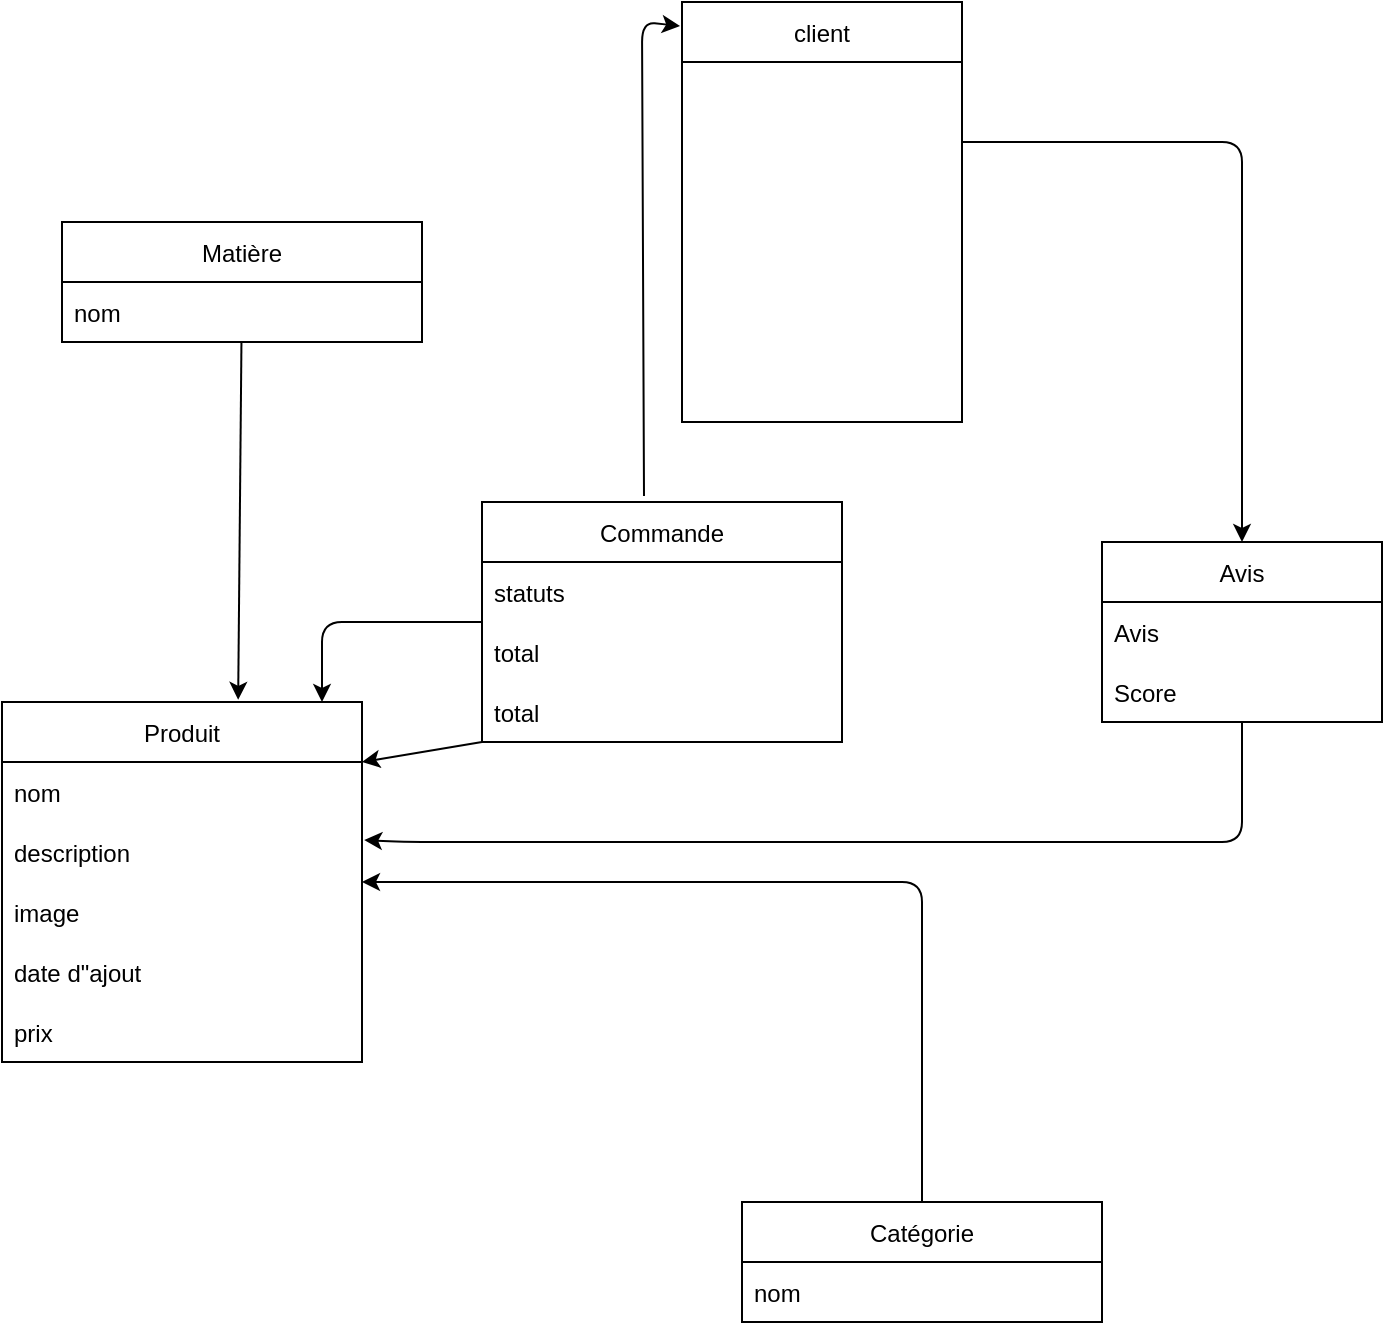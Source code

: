 <mxfile>
    <diagram id="7lfNE01voYW8om3e9C-l" name="MLD">
        <mxGraphModel dx="945" dy="563" grid="1" gridSize="10" guides="1" tooltips="1" connect="1" arrows="1" fold="1" page="1" pageScale="1" pageWidth="827" pageHeight="1169" math="0" shadow="0">
            <root>
                <mxCell id="0"/>
                <mxCell id="1" parent="0"/>
                <mxCell id="2" value="client" style="swimlane;fontStyle=0;childLayout=stackLayout;horizontal=1;startSize=30;horizontalStack=0;resizeParent=1;resizeParentMax=0;resizeLast=0;collapsible=1;marginBottom=0;" parent="1" vertex="1">
                    <mxGeometry x="460" y="90" width="140" height="210" as="geometry"/>
                </mxCell>
                <mxCell id="3" value="nom" style="text;strokeColor=none;fillColor=none;align=left;verticalAlign=middle;spacingLeft=4;spacingRight=4;overflow=hidden;points=[[0,0.5],[1,0.5]];portConstraint=eastwest;rotatable=0;fontColor=#FFFFFF;" parent="2" vertex="1">
                    <mxGeometry y="30" width="140" height="30" as="geometry"/>
                </mxCell>
                <mxCell id="31" value="prénom" style="text;strokeColor=none;fillColor=none;align=left;verticalAlign=middle;spacingLeft=4;spacingRight=4;overflow=hidden;points=[[0,0.5],[1,0.5]];portConstraint=eastwest;rotatable=0;fontColor=#FFFFFF;" parent="2" vertex="1">
                    <mxGeometry y="60" width="140" height="30" as="geometry"/>
                </mxCell>
                <mxCell id="32" value="pseudo" style="text;strokeColor=none;fillColor=none;align=left;verticalAlign=middle;spacingLeft=4;spacingRight=4;overflow=hidden;points=[[0,0.5],[1,0.5]];portConstraint=eastwest;rotatable=0;fontColor=#FFFFFF;" parent="2" vertex="1">
                    <mxGeometry y="90" width="140" height="30" as="geometry"/>
                </mxCell>
                <mxCell id="4" value="email" style="text;strokeColor=none;fillColor=none;align=left;verticalAlign=middle;spacingLeft=4;spacingRight=4;overflow=hidden;points=[[0,0.5],[1,0.5]];portConstraint=eastwest;rotatable=0;fontColor=#FFFFFF;" parent="2" vertex="1">
                    <mxGeometry y="120" width="140" height="30" as="geometry"/>
                </mxCell>
                <mxCell id="5" value="role" style="text;strokeColor=none;fillColor=none;align=left;verticalAlign=middle;spacingLeft=4;spacingRight=4;overflow=hidden;points=[[0,0.5],[1,0.5]];portConstraint=eastwest;rotatable=0;fontColor=#FFFFFF;" parent="2" vertex="1">
                    <mxGeometry y="150" width="140" height="30" as="geometry"/>
                </mxCell>
                <mxCell id="6" value="password" style="text;strokeColor=none;fillColor=none;align=left;verticalAlign=middle;spacingLeft=4;spacingRight=4;overflow=hidden;points=[[0,0.5],[1,0.5]];portConstraint=eastwest;rotatable=0;fontColor=#FFFFFF;" parent="2" vertex="1">
                    <mxGeometry y="180" width="140" height="30" as="geometry"/>
                </mxCell>
                <mxCell id="35" style="edgeStyle=none;html=1;entryX=1.006;entryY=0.3;entryDx=0;entryDy=0;entryPerimeter=0;" parent="1" source="7" target="25" edge="1">
                    <mxGeometry relative="1" as="geometry">
                        <Array as="points">
                            <mxPoint x="740" y="510"/>
                            <mxPoint x="320" y="510"/>
                        </Array>
                    </mxGeometry>
                </mxCell>
                <mxCell id="7" value="Avis" style="swimlane;fontStyle=0;childLayout=stackLayout;horizontal=1;startSize=30;horizontalStack=0;resizeParent=1;resizeParentMax=0;resizeLast=0;collapsible=1;marginBottom=0;" parent="1" vertex="1">
                    <mxGeometry x="670" y="360" width="140" height="90" as="geometry"/>
                </mxCell>
                <mxCell id="8" value="Avis" style="text;strokeColor=none;fillColor=none;align=left;verticalAlign=middle;spacingLeft=4;spacingRight=4;overflow=hidden;points=[[0,0.5],[1,0.5]];portConstraint=eastwest;rotatable=0;" parent="7" vertex="1">
                    <mxGeometry y="30" width="140" height="30" as="geometry"/>
                </mxCell>
                <mxCell id="30" value="Score" style="text;strokeColor=none;fillColor=none;align=left;verticalAlign=middle;spacingLeft=4;spacingRight=4;overflow=hidden;points=[[0,0.5],[1,0.5]];portConstraint=eastwest;rotatable=0;" parent="7" vertex="1">
                    <mxGeometry y="60" width="140" height="30" as="geometry"/>
                </mxCell>
                <mxCell id="9" value="Catégorie" style="swimlane;fontStyle=0;childLayout=stackLayout;horizontal=1;startSize=30;horizontalStack=0;resizeParent=1;resizeParentMax=0;resizeLast=0;collapsible=1;marginBottom=0;" parent="1" vertex="1">
                    <mxGeometry x="490" y="690" width="180" height="60" as="geometry"/>
                </mxCell>
                <mxCell id="10" value="nom" style="text;strokeColor=none;fillColor=none;align=left;verticalAlign=middle;spacingLeft=4;spacingRight=4;overflow=hidden;points=[[0,0.5],[1,0.5]];portConstraint=eastwest;rotatable=0;" parent="9" vertex="1">
                    <mxGeometry y="30" width="180" height="30" as="geometry"/>
                </mxCell>
                <mxCell id="38" style="edgeStyle=none;html=1;entryX=0.656;entryY=-0.006;entryDx=0;entryDy=0;entryPerimeter=0;" parent="1" source="16" target="23" edge="1">
                    <mxGeometry relative="1" as="geometry"/>
                </mxCell>
                <mxCell id="16" value="Matière" style="swimlane;fontStyle=0;childLayout=stackLayout;horizontal=1;startSize=30;horizontalStack=0;resizeParent=1;resizeParentMax=0;resizeLast=0;collapsible=1;marginBottom=0;" parent="1" vertex="1">
                    <mxGeometry x="150" y="200" width="180" height="60" as="geometry"/>
                </mxCell>
                <mxCell id="17" value="nom" style="text;strokeColor=none;fillColor=none;align=left;verticalAlign=middle;spacingLeft=4;spacingRight=4;overflow=hidden;points=[[0,0.5],[1,0.5]];portConstraint=eastwest;rotatable=0;" parent="16" vertex="1">
                    <mxGeometry y="30" width="180" height="30" as="geometry"/>
                </mxCell>
                <mxCell id="23" value="Produit" style="swimlane;fontStyle=0;childLayout=stackLayout;horizontal=1;startSize=30;horizontalStack=0;resizeParent=1;resizeParentMax=0;resizeLast=0;collapsible=1;marginBottom=0;" parent="1" vertex="1">
                    <mxGeometry x="120" y="440" width="180" height="180" as="geometry"/>
                </mxCell>
                <mxCell id="24" value="nom" style="text;strokeColor=none;fillColor=none;align=left;verticalAlign=middle;spacingLeft=4;spacingRight=4;overflow=hidden;points=[[0,0.5],[1,0.5]];portConstraint=eastwest;rotatable=0;" parent="23" vertex="1">
                    <mxGeometry y="30" width="180" height="30" as="geometry"/>
                </mxCell>
                <mxCell id="25" value="description" style="text;strokeColor=none;fillColor=none;align=left;verticalAlign=middle;spacingLeft=4;spacingRight=4;overflow=hidden;points=[[0,0.5],[1,0.5]];portConstraint=eastwest;rotatable=0;" parent="23" vertex="1">
                    <mxGeometry y="60" width="180" height="30" as="geometry"/>
                </mxCell>
                <mxCell id="26" value="image" style="text;strokeColor=none;fillColor=none;align=left;verticalAlign=middle;spacingLeft=4;spacingRight=4;overflow=hidden;points=[[0,0.5],[1,0.5]];portConstraint=eastwest;rotatable=0;" parent="23" vertex="1">
                    <mxGeometry y="90" width="180" height="30" as="geometry"/>
                </mxCell>
                <mxCell id="27" value="date d&quot;ajout" style="text;strokeColor=none;fillColor=none;align=left;verticalAlign=middle;spacingLeft=4;spacingRight=4;overflow=hidden;points=[[0,0.5],[1,0.5]];portConstraint=eastwest;rotatable=0;" parent="23" vertex="1">
                    <mxGeometry y="120" width="180" height="30" as="geometry"/>
                </mxCell>
                <mxCell id="28" value="prix" style="text;strokeColor=none;fillColor=none;align=left;verticalAlign=middle;spacingLeft=4;spacingRight=4;overflow=hidden;points=[[0,0.5],[1,0.5]];portConstraint=eastwest;rotatable=0;" parent="23" vertex="1">
                    <mxGeometry y="150" width="180" height="30" as="geometry"/>
                </mxCell>
                <mxCell id="34" style="edgeStyle=none;html=1;entryX=0.5;entryY=0;entryDx=0;entryDy=0;" parent="1" target="7" edge="1">
                    <mxGeometry relative="1" as="geometry">
                        <mxPoint x="600" y="160" as="sourcePoint"/>
                        <Array as="points">
                            <mxPoint x="740" y="160"/>
                        </Array>
                    </mxGeometry>
                </mxCell>
                <mxCell id="37" style="edgeStyle=none;html=1;exitX=0.5;exitY=0;exitDx=0;exitDy=0;" parent="1" source="9" target="23" edge="1">
                    <mxGeometry relative="1" as="geometry">
                        <Array as="points">
                            <mxPoint x="580" y="530"/>
                        </Array>
                    </mxGeometry>
                </mxCell>
                <mxCell id="44" style="edgeStyle=none;html=1;" edge="1" parent="1" source="40">
                    <mxGeometry relative="1" as="geometry">
                        <mxPoint x="280" y="440" as="targetPoint"/>
                        <Array as="points">
                            <mxPoint x="280" y="400"/>
                            <mxPoint x="280" y="440"/>
                        </Array>
                    </mxGeometry>
                </mxCell>
                <mxCell id="47" style="edgeStyle=none;html=1;entryX=-0.007;entryY=0.057;entryDx=0;entryDy=0;entryPerimeter=0;exitX=0.45;exitY=-0.025;exitDx=0;exitDy=0;exitPerimeter=0;" edge="1" parent="1" source="40" target="2">
                    <mxGeometry relative="1" as="geometry">
                        <mxPoint x="450" y="110" as="targetPoint"/>
                        <Array as="points">
                            <mxPoint x="440" y="100"/>
                        </Array>
                    </mxGeometry>
                </mxCell>
                <mxCell id="40" value="Commande" style="swimlane;fontStyle=0;childLayout=stackLayout;horizontal=1;startSize=30;horizontalStack=0;resizeParent=1;resizeParentMax=0;resizeLast=0;collapsible=1;marginBottom=0;" vertex="1" parent="1">
                    <mxGeometry x="360" y="340" width="180" height="120" as="geometry"/>
                </mxCell>
                <mxCell id="41" value="statuts" style="text;strokeColor=none;fillColor=none;align=left;verticalAlign=middle;spacingLeft=4;spacingRight=4;overflow=hidden;points=[[0,0.5],[1,0.5]];portConstraint=eastwest;rotatable=0;" vertex="1" parent="40">
                    <mxGeometry y="30" width="180" height="30" as="geometry"/>
                </mxCell>
                <mxCell id="42" value="total" style="text;strokeColor=none;fillColor=none;align=left;verticalAlign=middle;spacingLeft=4;spacingRight=4;overflow=hidden;points=[[0,0.5],[1,0.5]];portConstraint=eastwest;rotatable=0;" vertex="1" parent="40">
                    <mxGeometry y="60" width="180" height="30" as="geometry"/>
                </mxCell>
                <mxCell id="43" value="total" style="text;strokeColor=none;fillColor=none;align=left;verticalAlign=middle;spacingLeft=4;spacingRight=4;overflow=hidden;points=[[0,0.5],[1,0.5]];portConstraint=eastwest;rotatable=0;" vertex="1" parent="40">
                    <mxGeometry y="90" width="180" height="30" as="geometry"/>
                </mxCell>
                <mxCell id="45" value="" style="edgeStyle=none;html=1;" edge="1" parent="1" source="43" target="24">
                    <mxGeometry relative="1" as="geometry"/>
                </mxCell>
            </root>
        </mxGraphModel>
    </diagram>
    <diagram id="Ur_rXgIuicYlTe6fRJ9c" name="MCD">
        <mxGraphModel dx="945" dy="563" grid="1" gridSize="10" guides="1" tooltips="1" connect="1" arrows="1" fold="1" page="1" pageScale="1" pageWidth="827" pageHeight="1169" math="0" shadow="0">
            <root>
                <mxCell id="0"/>
                <mxCell id="1" parent="0"/>
                <mxCell id="a3YXoGlgs7i7HZxoH08--1" value="product" style="swimlane;fontStyle=0;childLayout=stackLayout;horizontal=1;startSize=30;horizontalStack=0;resizeParent=1;resizeParentMax=0;resizeLast=0;collapsible=1;marginBottom=0;fillColor=#dae8fc;strokeColor=#6c8ebf;gradientColor=#7ea6e0;fontColor=#000000;" parent="1" vertex="1">
                    <mxGeometry x="510" y="70" width="200" height="270" as="geometry"/>
                </mxCell>
                <mxCell id="a3YXoGlgs7i7HZxoH08--2" value="id INT     " style="text;strokeColor=#d6b656;fillColor=#fff2cc;align=left;verticalAlign=middle;spacingLeft=4;spacingRight=4;overflow=hidden;points=[[0,0.5],[1,0.5]];portConstraint=eastwest;rotatable=0;gradientColor=#ffd966;fontColor=#000000;" parent="a3YXoGlgs7i7HZxoH08--1" vertex="1">
                    <mxGeometry y="30" width="200" height="30" as="geometry"/>
                </mxCell>
                <mxCell id="a3YXoGlgs7i7HZxoH08--3" value="name ( VARCHAR 80)" style="text;strokeColor=none;fillColor=none;align=left;verticalAlign=middle;spacingLeft=4;spacingRight=4;overflow=hidden;points=[[0,0.5],[1,0.5]];portConstraint=eastwest;rotatable=0;" parent="a3YXoGlgs7i7HZxoH08--1" vertex="1">
                    <mxGeometry y="60" width="200" height="30" as="geometry"/>
                </mxCell>
                <mxCell id="a3YXoGlgs7i7HZxoH08--7" value="description (TEXT)" style="text;strokeColor=none;fillColor=none;align=left;verticalAlign=middle;spacingLeft=4;spacingRight=4;overflow=hidden;points=[[0,0.5],[1,0.5]];portConstraint=eastwest;rotatable=0;" parent="a3YXoGlgs7i7HZxoH08--1" vertex="1">
                    <mxGeometry y="90" width="200" height="30" as="geometry"/>
                </mxCell>
                <mxCell id="a3YXoGlgs7i7HZxoH08--4" value="picture (TEXT)" style="text;strokeColor=none;fillColor=none;align=left;verticalAlign=middle;spacingLeft=4;spacingRight=4;overflow=hidden;points=[[0,0.5],[1,0.5]];portConstraint=eastwest;rotatable=0;" parent="a3YXoGlgs7i7HZxoH08--1" vertex="1">
                    <mxGeometry y="120" width="200" height="30" as="geometry"/>
                </mxCell>
                <mxCell id="a3YXoGlgs7i7HZxoH08--5" value="upload_at (datetime)" style="text;strokeColor=none;fillColor=none;align=left;verticalAlign=middle;spacingLeft=4;spacingRight=4;overflow=hidden;points=[[0,0.5],[1,0.5]];portConstraint=eastwest;rotatable=0;" parent="a3YXoGlgs7i7HZxoH08--1" vertex="1">
                    <mxGeometry y="150" width="200" height="30" as="geometry"/>
                </mxCell>
                <mxCell id="a3YXoGlgs7i7HZxoH08--8" value="price (DOUBLE)" style="text;strokeColor=none;fillColor=none;align=left;verticalAlign=middle;spacingLeft=4;spacingRight=4;overflow=hidden;points=[[0,0.5],[1,0.5]];portConstraint=eastwest;rotatable=0;" parent="a3YXoGlgs7i7HZxoH08--1" vertex="1">
                    <mxGeometry y="180" width="200" height="30" as="geometry"/>
                </mxCell>
                <mxCell id="a3YXoGlgs7i7HZxoH08--9" value="category_id(FK)" style="text;strokeColor=#b85450;fillColor=#f8cecc;align=left;verticalAlign=middle;spacingLeft=4;spacingRight=4;overflow=hidden;points=[[0,0.5],[1,0.5]];portConstraint=eastwest;rotatable=0;gradientColor=#ea6b66;fontColor=#000000;" parent="a3YXoGlgs7i7HZxoH08--1" vertex="1">
                    <mxGeometry y="210" width="200" height="30" as="geometry"/>
                </mxCell>
                <mxCell id="a3YXoGlgs7i7HZxoH08--10" value="matter_id (FK)" style="text;strokeColor=#b85450;fillColor=#f8cecc;align=left;verticalAlign=middle;spacingLeft=4;spacingRight=4;overflow=hidden;points=[[0,0.5],[1,0.5]];portConstraint=eastwest;rotatable=0;gradientColor=#ea6b66;fontColor=#000000;" parent="a3YXoGlgs7i7HZxoH08--1" vertex="1">
                    <mxGeometry y="240" width="200" height="30" as="geometry"/>
                </mxCell>
                <mxCell id="a3YXoGlgs7i7HZxoH08--34" style="edgeStyle=orthogonalEdgeStyle;html=1;" parent="1" source="a3YXoGlgs7i7HZxoH08--11" target="a3YXoGlgs7i7HZxoH08--10" edge="1">
                    <mxGeometry relative="1" as="geometry"/>
                </mxCell>
                <mxCell id="a3YXoGlgs7i7HZxoH08--11" value="matter" style="swimlane;fontStyle=0;childLayout=stackLayout;horizontal=1;startSize=30;horizontalStack=0;resizeParent=1;resizeParentMax=0;resizeLast=0;collapsible=1;marginBottom=0;fillColor=#75BDE6;strokeColor=#368F99;gradientColor=#368F99;fontColor=#000000;" parent="1" vertex="1">
                    <mxGeometry x="750" y="430" width="140" height="90" as="geometry"/>
                </mxCell>
                <mxCell id="a3YXoGlgs7i7HZxoH08--12" value="id INT     " style="text;strokeColor=#d6b656;fillColor=#fff2cc;align=left;verticalAlign=middle;spacingLeft=4;spacingRight=4;overflow=hidden;points=[[0,0.5],[1,0.5]];portConstraint=eastwest;rotatable=0;gradientColor=#ffd966;fontColor=#000000;" parent="a3YXoGlgs7i7HZxoH08--11" vertex="1">
                    <mxGeometry y="30" width="140" height="30" as="geometry"/>
                </mxCell>
                <mxCell id="a3YXoGlgs7i7HZxoH08--13" value="name (VARCHAR 150 )" style="text;strokeColor=none;fillColor=none;align=left;verticalAlign=middle;spacingLeft=4;spacingRight=4;overflow=hidden;points=[[0,0.5],[1,0.5]];portConstraint=eastwest;rotatable=0;" parent="a3YXoGlgs7i7HZxoH08--11" vertex="1">
                    <mxGeometry y="60" width="140" height="30" as="geometry"/>
                </mxCell>
                <mxCell id="a3YXoGlgs7i7HZxoH08--14" value="category" style="swimlane;fontStyle=0;childLayout=stackLayout;horizontal=1;startSize=30;horizontalStack=0;resizeParent=1;resizeParentMax=0;resizeLast=0;collapsible=1;marginBottom=0;fillColor=#75BDE6;strokeColor=#368F99;gradientColor=#368F99;fontColor=#000000;" parent="1" vertex="1">
                    <mxGeometry x="630" y="550" width="140" height="90" as="geometry"/>
                </mxCell>
                <mxCell id="a3YXoGlgs7i7HZxoH08--15" value="id INT     " style="text;strokeColor=#d6b656;fillColor=#fff2cc;align=left;verticalAlign=middle;spacingLeft=4;spacingRight=4;overflow=hidden;points=[[0,0.5],[1,0.5]];portConstraint=eastwest;rotatable=0;gradientColor=#ffd966;fontColor=#000000;" parent="a3YXoGlgs7i7HZxoH08--14" vertex="1">
                    <mxGeometry y="30" width="140" height="30" as="geometry"/>
                </mxCell>
                <mxCell id="a3YXoGlgs7i7HZxoH08--16" value="name (VARCHAR 150 )" style="text;strokeColor=none;fillColor=none;align=left;verticalAlign=middle;spacingLeft=4;spacingRight=4;overflow=hidden;points=[[0,0.5],[1,0.5]];portConstraint=eastwest;rotatable=0;" parent="a3YXoGlgs7i7HZxoH08--14" vertex="1">
                    <mxGeometry y="60" width="140" height="30" as="geometry"/>
                </mxCell>
                <mxCell id="a3YXoGlgs7i7HZxoH08--17" value="user" style="swimlane;fontStyle=0;childLayout=stackLayout;horizontal=1;startSize=30;horizontalStack=0;resizeParent=1;resizeParentMax=0;resizeLast=0;collapsible=1;marginBottom=0;fillColor=#d5e8d4;gradientColor=#97d077;strokeColor=#82b366;fontColor=#000000;" parent="1" vertex="1">
                    <mxGeometry x="60" y="440" width="170" height="210" as="geometry"/>
                </mxCell>
                <mxCell id="a3YXoGlgs7i7HZxoH08--18" value="id (INT)" style="text;strokeColor=#d6b656;fillColor=#fff2cc;align=left;verticalAlign=middle;spacingLeft=4;spacingRight=4;overflow=hidden;points=[[0,0.5],[1,0.5]];portConstraint=eastwest;rotatable=0;gradientColor=#ffd966;fontColor=#000000;" parent="a3YXoGlgs7i7HZxoH08--17" vertex="1">
                    <mxGeometry y="30" width="170" height="30" as="geometry"/>
                </mxCell>
                <mxCell id="a3YXoGlgs7i7HZxoH08--20" value="email (VARCHAR 180)" style="text;strokeColor=none;fillColor=none;align=left;verticalAlign=middle;spacingLeft=4;spacingRight=4;overflow=hidden;points=[[0,0.5],[1,0.5]];portConstraint=eastwest;rotatable=0;" parent="a3YXoGlgs7i7HZxoH08--17" vertex="1">
                    <mxGeometry y="60" width="170" height="30" as="geometry"/>
                </mxCell>
                <mxCell id="a3YXoGlgs7i7HZxoH08--22" value="password (VARCHAR 255)" style="text;strokeColor=none;fillColor=none;align=left;verticalAlign=middle;spacingLeft=4;spacingRight=4;overflow=hidden;points=[[0,0.5],[1,0.5]];portConstraint=eastwest;rotatable=0;" parent="a3YXoGlgs7i7HZxoH08--17" vertex="1">
                    <mxGeometry y="90" width="170" height="30" as="geometry"/>
                </mxCell>
                <mxCell id="a3YXoGlgs7i7HZxoH08--19" value="firstname (VARCHAR 80)" style="text;strokeColor=none;fillColor=none;align=left;verticalAlign=middle;spacingLeft=4;spacingRight=4;overflow=hidden;points=[[0,0.5],[1,0.5]];portConstraint=eastwest;rotatable=0;" parent="a3YXoGlgs7i7HZxoH08--17" vertex="1">
                    <mxGeometry y="120" width="170" height="30" as="geometry"/>
                </mxCell>
                <mxCell id="a3YXoGlgs7i7HZxoH08--30" value="lastname (VARCHAR 80)" style="text;strokeColor=none;fillColor=none;align=left;verticalAlign=middle;spacingLeft=4;spacingRight=4;overflow=hidden;points=[[0,0.5],[1,0.5]];portConstraint=eastwest;rotatable=0;" parent="a3YXoGlgs7i7HZxoH08--17" vertex="1">
                    <mxGeometry y="150" width="170" height="30" as="geometry"/>
                </mxCell>
                <mxCell id="a3YXoGlgs7i7HZxoH08--21" value="role" style="text;strokeColor=none;fillColor=none;align=left;verticalAlign=middle;spacingLeft=4;spacingRight=4;overflow=hidden;points=[[0,0.5],[1,0.5]];portConstraint=eastwest;rotatable=0;" parent="a3YXoGlgs7i7HZxoH08--17" vertex="1">
                    <mxGeometry y="180" width="170" height="30" as="geometry"/>
                </mxCell>
                <mxCell id="a3YXoGlgs7i7HZxoH08--24" value="opinion" style="swimlane;fontStyle=0;childLayout=stackLayout;horizontal=1;startSize=30;horizontalStack=0;resizeParent=1;resizeParentMax=0;resizeLast=0;collapsible=1;marginBottom=0;fillColor=#e6d0de;gradientColor=#d5739d;strokeColor=#996185;fontColor=#000000;" parent="1" vertex="1">
                    <mxGeometry x="50" y="20" width="140" height="150" as="geometry"/>
                </mxCell>
                <mxCell id="a3YXoGlgs7i7HZxoH08--25" value="id [INT]" style="text;strokeColor=#d6b656;fillColor=#fff2cc;align=left;verticalAlign=middle;spacingLeft=4;spacingRight=4;overflow=hidden;points=[[0,0.5],[1,0.5]];portConstraint=eastwest;rotatable=0;gradientColor=#ffd966;fontColor=#000000;" parent="a3YXoGlgs7i7HZxoH08--24" vertex="1">
                    <mxGeometry y="30" width="140" height="30" as="geometry"/>
                </mxCell>
                <mxCell id="a3YXoGlgs7i7HZxoH08--26" value="avis (TEXT)" style="text;strokeColor=none;fillColor=none;align=left;verticalAlign=middle;spacingLeft=4;spacingRight=4;overflow=hidden;points=[[0,0.5],[1,0.5]];portConstraint=eastwest;rotatable=0;" parent="a3YXoGlgs7i7HZxoH08--24" vertex="1">
                    <mxGeometry y="60" width="140" height="30" as="geometry"/>
                </mxCell>
                <mxCell id="a3YXoGlgs7i7HZxoH08--29" value="score (INT)" style="text;strokeColor=none;fillColor=none;align=left;verticalAlign=middle;spacingLeft=4;spacingRight=4;overflow=hidden;points=[[0,0.5],[1,0.5]];portConstraint=eastwest;rotatable=0;" parent="a3YXoGlgs7i7HZxoH08--24" vertex="1">
                    <mxGeometry y="90" width="140" height="30" as="geometry"/>
                </mxCell>
                <mxCell id="a3YXoGlgs7i7HZxoH08--27" value="product_id(FK)" style="text;strokeColor=#b85450;fillColor=#f8cecc;align=left;verticalAlign=middle;spacingLeft=4;spacingRight=4;overflow=hidden;points=[[0,0.5],[1,0.5]];portConstraint=eastwest;rotatable=0;gradientColor=#ea6b66;fontColor=#000000;" parent="a3YXoGlgs7i7HZxoH08--24" vertex="1">
                    <mxGeometry y="120" width="140" height="30" as="geometry"/>
                </mxCell>
                <mxCell id="a3YXoGlgs7i7HZxoH08--33" style="edgeStyle=orthogonalEdgeStyle;html=1;" parent="1" source="a3YXoGlgs7i7HZxoH08--2" target="a3YXoGlgs7i7HZxoH08--27" edge="1">
                    <mxGeometry relative="1" as="geometry"/>
                </mxCell>
                <mxCell id="a3YXoGlgs7i7HZxoH08--35" style="edgeStyle=orthogonalEdgeStyle;html=1;entryX=0;entryY=0.5;entryDx=0;entryDy=0;" parent="1" source="a3YXoGlgs7i7HZxoH08--15" target="a3YXoGlgs7i7HZxoH08--9" edge="1">
                    <mxGeometry relative="1" as="geometry"/>
                </mxCell>
                <mxCell id="Bu4LTjFMbxjWm_pmZzvQ-7" style="edgeStyle=none;html=1;exitX=0.449;exitY=1.167;exitDx=0;exitDy=0;exitPerimeter=0;" edge="1" parent="1" source="Bu4LTjFMbxjWm_pmZzvQ-6">
                    <mxGeometry relative="1" as="geometry">
                        <mxPoint x="230" y="480" as="targetPoint"/>
                        <Array as="points">
                            <mxPoint x="360" y="480"/>
                        </Array>
                    </mxGeometry>
                </mxCell>
                <mxCell id="Bu4LTjFMbxjWm_pmZzvQ-1" value="order" style="swimlane;fontStyle=0;childLayout=stackLayout;horizontal=1;startSize=30;horizontalStack=0;resizeParent=1;resizeParentMax=0;resizeLast=0;collapsible=1;marginBottom=0;fillColor=#e6d0de;gradientColor=#d5739d;strokeColor=#996185;fontColor=#000000;" vertex="1" parent="1">
                    <mxGeometry x="290" y="240" width="156" height="180" as="geometry"/>
                </mxCell>
                <mxCell id="Bu4LTjFMbxjWm_pmZzvQ-2" value="id [INT]" style="text;strokeColor=#d6b656;fillColor=#fff2cc;align=left;verticalAlign=middle;spacingLeft=4;spacingRight=4;overflow=hidden;points=[[0,0.5],[1,0.5]];portConstraint=eastwest;rotatable=0;gradientColor=#ffd966;fontColor=#000000;" vertex="1" parent="Bu4LTjFMbxjWm_pmZzvQ-1">
                    <mxGeometry y="30" width="156" height="30" as="geometry"/>
                </mxCell>
                <mxCell id="Bu4LTjFMbxjWm_pmZzvQ-3" value="status (VARCHARD 255)" style="text;strokeColor=none;fillColor=none;align=left;verticalAlign=middle;spacingLeft=4;spacingRight=4;overflow=hidden;points=[[0,0.5],[1,0.5]];portConstraint=eastwest;rotatable=0;" vertex="1" parent="Bu4LTjFMbxjWm_pmZzvQ-1">
                    <mxGeometry y="60" width="156" height="30" as="geometry"/>
                </mxCell>
                <mxCell id="Bu4LTjFMbxjWm_pmZzvQ-4" value="total (INT)" style="text;strokeColor=none;fillColor=none;align=left;verticalAlign=middle;spacingLeft=4;spacingRight=4;overflow=hidden;points=[[0,0.5],[1,0.5]];portConstraint=eastwest;rotatable=0;" vertex="1" parent="Bu4LTjFMbxjWm_pmZzvQ-1">
                    <mxGeometry y="90" width="156" height="30" as="geometry"/>
                </mxCell>
                <mxCell id="Bu4LTjFMbxjWm_pmZzvQ-5" value="product_id(FK)" style="text;strokeColor=#b85450;fillColor=#f8cecc;align=left;verticalAlign=middle;spacingLeft=4;spacingRight=4;overflow=hidden;points=[[0,0.5],[1,0.5]];portConstraint=eastwest;rotatable=0;gradientColor=#ea6b66;fontColor=#000000;" vertex="1" parent="Bu4LTjFMbxjWm_pmZzvQ-1">
                    <mxGeometry y="120" width="156" height="30" as="geometry"/>
                </mxCell>
                <mxCell id="Bu4LTjFMbxjWm_pmZzvQ-6" value="user_id(FK)" style="text;strokeColor=#b85450;fillColor=#f8cecc;align=left;verticalAlign=middle;spacingLeft=4;spacingRight=4;overflow=hidden;points=[[0,0.5],[1,0.5]];portConstraint=eastwest;rotatable=0;gradientColor=#ea6b66;fontColor=#000000;" vertex="1" parent="Bu4LTjFMbxjWm_pmZzvQ-1">
                    <mxGeometry y="150" width="156" height="30" as="geometry"/>
                </mxCell>
                <mxCell id="Bu4LTjFMbxjWm_pmZzvQ-8" style="edgeStyle=none;html=1;entryX=-0.02;entryY=0.767;entryDx=0;entryDy=0;entryPerimeter=0;" edge="1" parent="1" source="Bu4LTjFMbxjWm_pmZzvQ-5" target="a3YXoGlgs7i7HZxoH08--2">
                    <mxGeometry relative="1" as="geometry">
                        <Array as="points">
                            <mxPoint x="480" y="375"/>
                            <mxPoint x="480" y="123"/>
                        </Array>
                    </mxGeometry>
                </mxCell>
            </root>
        </mxGraphModel>
    </diagram>
</mxfile>